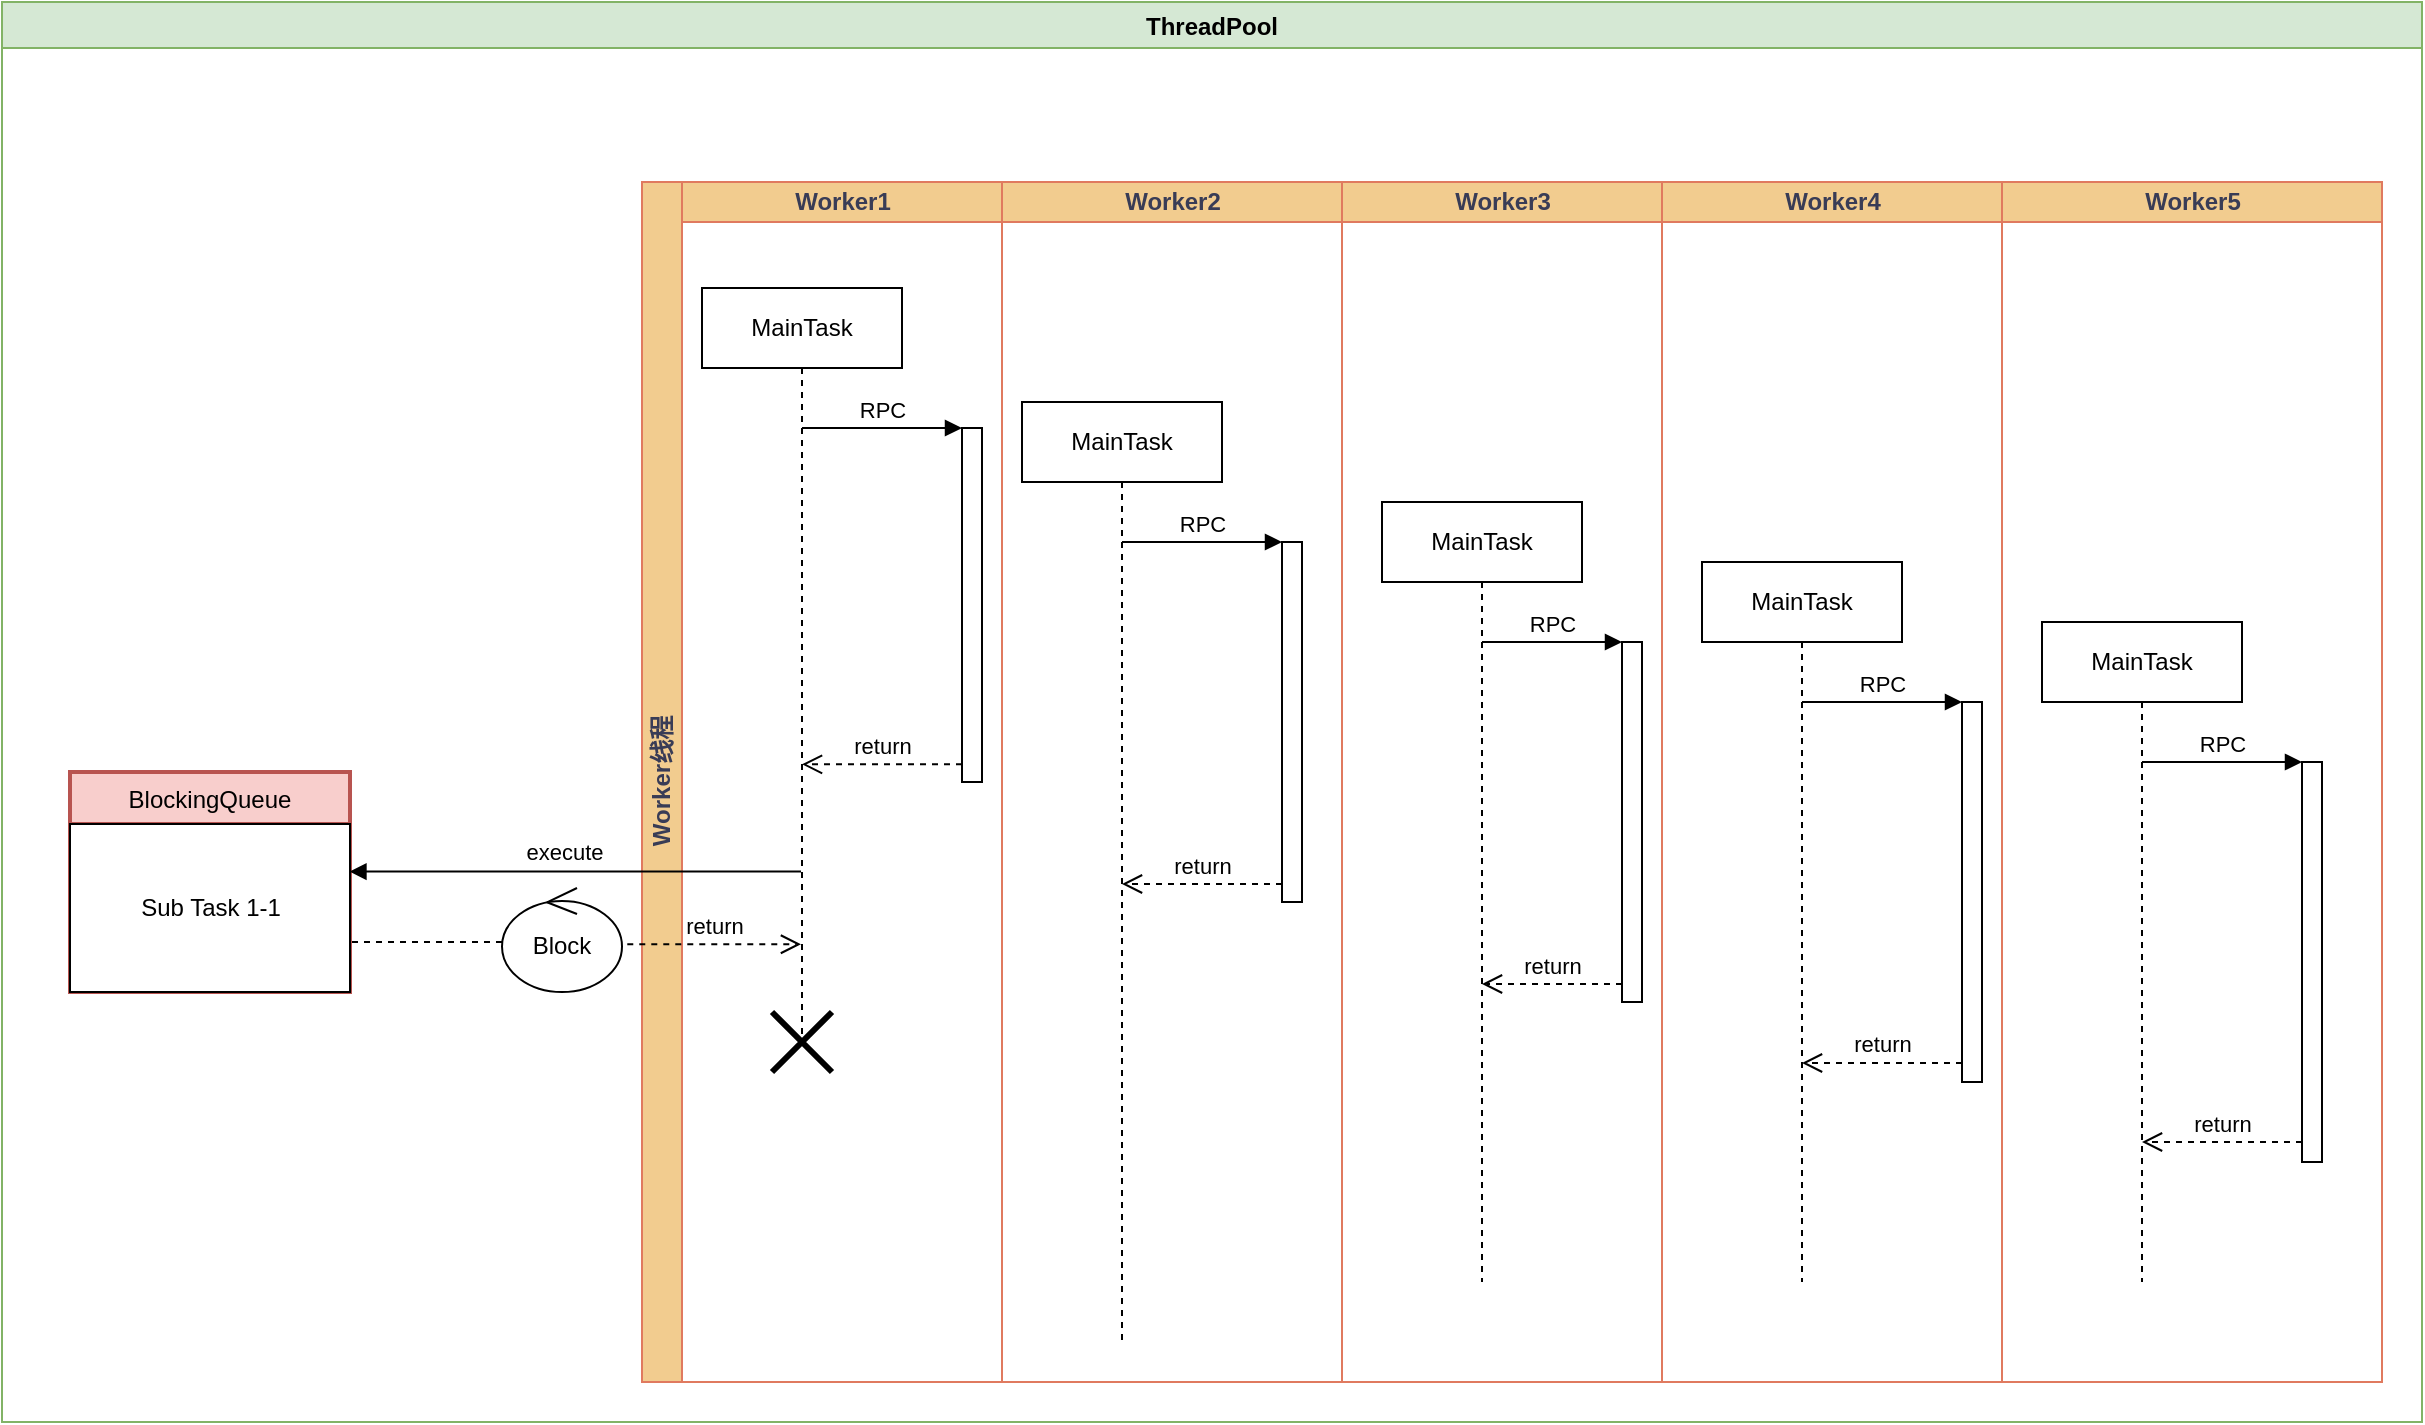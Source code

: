 <mxfile>
    <diagram id="W7tAmrx9NHiC01oE8EGD" name="Page-1">
        <mxGraphModel dx="1344" dy="788" grid="1" gridSize="10" guides="1" tooltips="1" connect="1" arrows="1" fold="1" page="1" pageScale="1" pageWidth="827" pageHeight="1169" math="0" shadow="0">
            <root>
                <mxCell id="0"/>
                <mxCell id="1" parent="0"/>
                <mxCell id="6" value="Worker线程" style="swimlane;html=1;childLayout=stackLayout;resizeParent=1;resizeParentMax=0;startSize=20;horizontal=0;horizontalStack=1;rounded=0;shadow=0;glass=0;sketch=0;strokeColor=#E07A5F;fillColor=#F2CC8F;fontColor=#393C56;" vertex="1" parent="1">
                    <mxGeometry x="560" y="410" width="870" height="600" as="geometry"/>
                </mxCell>
                <mxCell id="7" value="Worker1" style="swimlane;html=1;startSize=20;fillColor=#F2CC8F;strokeColor=#E07A5F;fontColor=#393C56;" vertex="1" parent="6">
                    <mxGeometry x="20" width="160" height="600" as="geometry"/>
                </mxCell>
                <mxCell id="2" value="MainTask" style="shape=umlLifeline;perimeter=lifelinePerimeter;whiteSpace=wrap;html=1;container=1;collapsible=0;recursiveResize=0;outlineConnect=0;" vertex="1" parent="7">
                    <mxGeometry x="10" y="53" width="100" height="377" as="geometry"/>
                </mxCell>
                <mxCell id="69" value="" style="shape=umlDestroy;whiteSpace=wrap;html=1;strokeWidth=3;" vertex="1" parent="2">
                    <mxGeometry x="35" y="362" width="30" height="30" as="geometry"/>
                </mxCell>
                <mxCell id="3" value="" style="html=1;points=[];perimeter=orthogonalPerimeter;" vertex="1" parent="7">
                    <mxGeometry x="140" y="123" width="10" height="177" as="geometry"/>
                </mxCell>
                <mxCell id="4" value="RPC" style="html=1;verticalAlign=bottom;endArrow=block;entryX=0;entryY=0;" edge="1" target="3" parent="7" source="2">
                    <mxGeometry relative="1" as="geometry">
                        <mxPoint x="70" y="123" as="sourcePoint"/>
                    </mxGeometry>
                </mxCell>
                <mxCell id="5" value="return" style="html=1;verticalAlign=bottom;endArrow=open;dashed=1;endSize=8;exitX=0;exitY=0.95;" edge="1" source="3" parent="7" target="2">
                    <mxGeometry relative="1" as="geometry">
                        <mxPoint x="70" y="199" as="targetPoint"/>
                    </mxGeometry>
                </mxCell>
                <mxCell id="9" value="Worker2" style="swimlane;html=1;startSize=20;fillColor=#F2CC8F;strokeColor=#E07A5F;fontColor=#393C56;" vertex="1" parent="6">
                    <mxGeometry x="180" width="170" height="600" as="geometry"/>
                </mxCell>
                <mxCell id="23" value="MainTask" style="shape=umlLifeline;perimeter=lifelinePerimeter;whiteSpace=wrap;html=1;container=1;collapsible=0;recursiveResize=0;outlineConnect=0;" vertex="1" parent="9">
                    <mxGeometry x="10" y="110" width="100" height="470" as="geometry"/>
                </mxCell>
                <mxCell id="24" value="" style="html=1;points=[];perimeter=orthogonalPerimeter;" vertex="1" parent="9">
                    <mxGeometry x="140" y="180" width="10" height="180" as="geometry"/>
                </mxCell>
                <mxCell id="25" value="RPC" style="html=1;verticalAlign=bottom;endArrow=block;entryX=0;entryY=0;" edge="1" parent="9" source="23" target="24">
                    <mxGeometry relative="1" as="geometry">
                        <mxPoint x="-510" y="-230" as="sourcePoint"/>
                    </mxGeometry>
                </mxCell>
                <mxCell id="26" value="return" style="html=1;verticalAlign=bottom;endArrow=open;dashed=1;endSize=8;exitX=0;exitY=0.95;" edge="1" parent="9" source="24" target="23">
                    <mxGeometry relative="1" as="geometry">
                        <mxPoint x="-510" y="-154" as="targetPoint"/>
                    </mxGeometry>
                </mxCell>
                <mxCell id="11" value="Worker3" style="swimlane;html=1;startSize=20;fillColor=#F2CC8F;strokeColor=#E07A5F;fontColor=#393C56;" vertex="1" parent="6">
                    <mxGeometry x="350" width="160" height="600" as="geometry"/>
                </mxCell>
                <mxCell id="27" value="MainTask" style="shape=umlLifeline;perimeter=lifelinePerimeter;whiteSpace=wrap;html=1;container=1;collapsible=0;recursiveResize=0;outlineConnect=0;" vertex="1" parent="11">
                    <mxGeometry x="20" y="160" width="100" height="390" as="geometry"/>
                </mxCell>
                <mxCell id="28" value="" style="html=1;points=[];perimeter=orthogonalPerimeter;" vertex="1" parent="11">
                    <mxGeometry x="140" y="230" width="10" height="180" as="geometry"/>
                </mxCell>
                <mxCell id="29" value="RPC" style="html=1;verticalAlign=bottom;endArrow=block;entryX=0;entryY=0;" edge="1" parent="11" source="27" target="28">
                    <mxGeometry relative="1" as="geometry">
                        <mxPoint x="-500" y="-180" as="sourcePoint"/>
                    </mxGeometry>
                </mxCell>
                <mxCell id="30" value="return" style="html=1;verticalAlign=bottom;endArrow=open;dashed=1;endSize=8;exitX=0;exitY=0.95;" edge="1" parent="11" source="28" target="27">
                    <mxGeometry relative="1" as="geometry">
                        <mxPoint x="-500" y="-104" as="targetPoint"/>
                    </mxGeometry>
                </mxCell>
                <mxCell id="13" value="Worker4" style="swimlane;html=1;startSize=20;fillColor=#F2CC8F;strokeColor=#E07A5F;fontColor=#393C56;" vertex="1" parent="6">
                    <mxGeometry x="510" width="170" height="600" as="geometry"/>
                </mxCell>
                <mxCell id="31" value="MainTask" style="shape=umlLifeline;perimeter=lifelinePerimeter;whiteSpace=wrap;html=1;container=1;collapsible=0;recursiveResize=0;outlineConnect=0;" vertex="1" parent="13">
                    <mxGeometry x="20" y="190" width="100" height="360" as="geometry"/>
                </mxCell>
                <mxCell id="32" value="" style="html=1;points=[];perimeter=orthogonalPerimeter;" vertex="1" parent="13">
                    <mxGeometry x="150" y="260" width="10" height="190" as="geometry"/>
                </mxCell>
                <mxCell id="33" value="RPC" style="html=1;verticalAlign=bottom;endArrow=block;entryX=0;entryY=0;" edge="1" parent="13" source="31" target="32">
                    <mxGeometry relative="1" as="geometry">
                        <mxPoint x="-500" y="-150" as="sourcePoint"/>
                    </mxGeometry>
                </mxCell>
                <mxCell id="34" value="return" style="html=1;verticalAlign=bottom;endArrow=open;dashed=1;endSize=8;exitX=0;exitY=0.95;" edge="1" parent="13" source="32" target="31">
                    <mxGeometry relative="1" as="geometry">
                        <mxPoint x="-500" y="-74" as="targetPoint"/>
                    </mxGeometry>
                </mxCell>
                <mxCell id="15" value="Worker5" style="swimlane;html=1;startSize=20;fillColor=#F2CC8F;strokeColor=#E07A5F;fontColor=#393C56;" vertex="1" parent="6">
                    <mxGeometry x="680" width="190" height="600" as="geometry"/>
                </mxCell>
                <mxCell id="35" value="MainTask" style="shape=umlLifeline;perimeter=lifelinePerimeter;whiteSpace=wrap;html=1;container=1;collapsible=0;recursiveResize=0;outlineConnect=0;" vertex="1" parent="15">
                    <mxGeometry x="20" y="220" width="100" height="330" as="geometry"/>
                </mxCell>
                <mxCell id="36" value="" style="html=1;points=[];perimeter=orthogonalPerimeter;" vertex="1" parent="15">
                    <mxGeometry x="150" y="290" width="10" height="200" as="geometry"/>
                </mxCell>
                <mxCell id="37" value="RPC" style="html=1;verticalAlign=bottom;endArrow=block;entryX=0;entryY=0;" edge="1" parent="15" source="35" target="36">
                    <mxGeometry relative="1" as="geometry">
                        <mxPoint x="-500" y="-120" as="sourcePoint"/>
                    </mxGeometry>
                </mxCell>
                <mxCell id="38" value="return" style="html=1;verticalAlign=bottom;endArrow=open;dashed=1;endSize=8;exitX=0;exitY=0.95;" edge="1" parent="15" source="36" target="35">
                    <mxGeometry relative="1" as="geometry">
                        <mxPoint x="-500" y="-44" as="targetPoint"/>
                    </mxGeometry>
                </mxCell>
                <mxCell id="17" value="BlockingQueue" style="swimlane;fontStyle=0;childLayout=stackLayout;horizontal=1;startSize=26;fillColor=#f8cecc;horizontalStack=0;resizeParent=1;resizeParentMax=0;resizeLast=0;collapsible=1;marginBottom=0;rounded=0;sketch=0;strokeColor=#b85450;strokeWidth=2;" vertex="1" parent="1">
                    <mxGeometry x="274" y="705" width="140" height="110" as="geometry"/>
                </mxCell>
                <mxCell id="52" value="Sub Task 1-1" style="html=1;points=[];perimeter=orthogonalPerimeter;" vertex="1" parent="17">
                    <mxGeometry y="26" width="140" height="84" as="geometry"/>
                </mxCell>
                <mxCell id="53" value="" style="html=1;verticalAlign=bottom;endArrow=block;entryX=0.998;entryY=0.283;entryDx=0;entryDy=0;entryPerimeter=0;" edge="1" target="52" parent="1">
                    <mxGeometry x="0.059" y="-20" relative="1" as="geometry">
                        <mxPoint x="639.5" y="754.772" as="sourcePoint"/>
                        <mxPoint as="offset"/>
                    </mxGeometry>
                </mxCell>
                <mxCell id="70" value="execute" style="edgeLabel;html=1;align=center;verticalAlign=middle;resizable=0;points=[];" vertex="1" connectable="0" parent="53">
                    <mxGeometry x="0.24" relative="1" as="geometry">
                        <mxPoint x="21" y="-10" as="offset"/>
                    </mxGeometry>
                </mxCell>
                <mxCell id="54" value="return" style="html=1;verticalAlign=bottom;endArrow=open;dashed=1;endSize=8;exitX=1.044;exitY=0.541;startArrow=none;exitDx=0;exitDy=0;exitPerimeter=0;" edge="1" source="55" parent="1">
                    <mxGeometry relative="1" as="geometry">
                        <mxPoint x="639.5" y="791.132" as="targetPoint"/>
                    </mxGeometry>
                </mxCell>
                <mxCell id="55" value="Block" style="ellipse;shape=umlControl;whiteSpace=wrap;html=1;" vertex="1" parent="1">
                    <mxGeometry x="490" y="763" width="60" height="52" as="geometry"/>
                </mxCell>
                <mxCell id="56" value="" style="html=1;verticalAlign=bottom;endArrow=none;dashed=1;endSize=8;entryX=0.006;entryY=0.519;entryDx=0;entryDy=0;entryPerimeter=0;" edge="1" parent="1" target="55">
                    <mxGeometry relative="1" as="geometry">
                        <mxPoint x="639.5" y="788" as="targetPoint"/>
                        <mxPoint x="415" y="790" as="sourcePoint"/>
                    </mxGeometry>
                </mxCell>
                <mxCell id="71" value="ThreadPool" style="swimlane;fillColor=#d5e8d4;strokeColor=#82b366;" vertex="1" parent="1">
                    <mxGeometry x="240" y="320" width="1210" height="710" as="geometry"/>
                </mxCell>
            </root>
        </mxGraphModel>
    </diagram>
</mxfile>